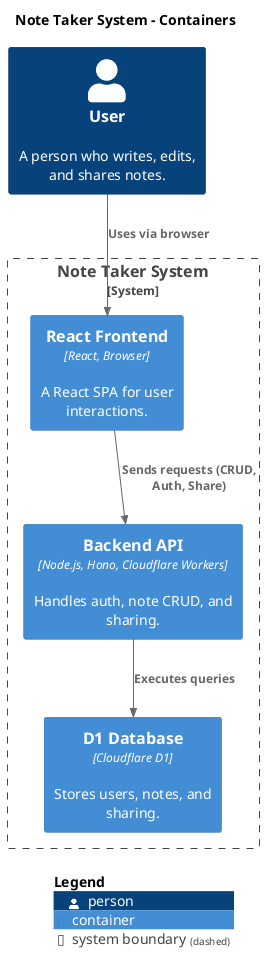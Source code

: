 @startuml
set separator none
title Note Taker System - Containers

top to bottom direction

!include <C4/C4>
!include <C4/C4_Context>
!include <C4/C4_Container>

Person(User, "User", $descr="A person who writes, edits, and shares notes.", $tags="", $link="")

System_Boundary("NoteTakerSystem_boundary", "Note Taker System", $tags="") {
  Container(NoteTakerSystem.D1Database, "D1 Database", $techn="Cloudflare D1", $descr="Stores users, notes, and sharing.", $tags="", $link="")
  Container(NoteTakerSystem.ReactFrontend, "React Frontend", $techn="React, Browser", $descr="A React SPA for user interactions.", $tags="", $link="")
  Container(NoteTakerSystem.BackendAPI, "Backend API", $techn="Node.js, Hono, Cloudflare Workers", $descr="Handles auth, note CRUD, and sharing.", $tags="", $link="")
}

Rel(User, NoteTakerSystem.ReactFrontend, "Uses via browser", $techn="", $tags="", $link="")
Rel(NoteTakerSystem.ReactFrontend, NoteTakerSystem.BackendAPI, "Sends requests (CRUD, Auth, Share)", $techn="", $tags="", $link="")
Rel(NoteTakerSystem.BackendAPI, NoteTakerSystem.D1Database, "Executes queries", $techn="", $tags="", $link="")

SHOW_LEGEND(true)
@enduml